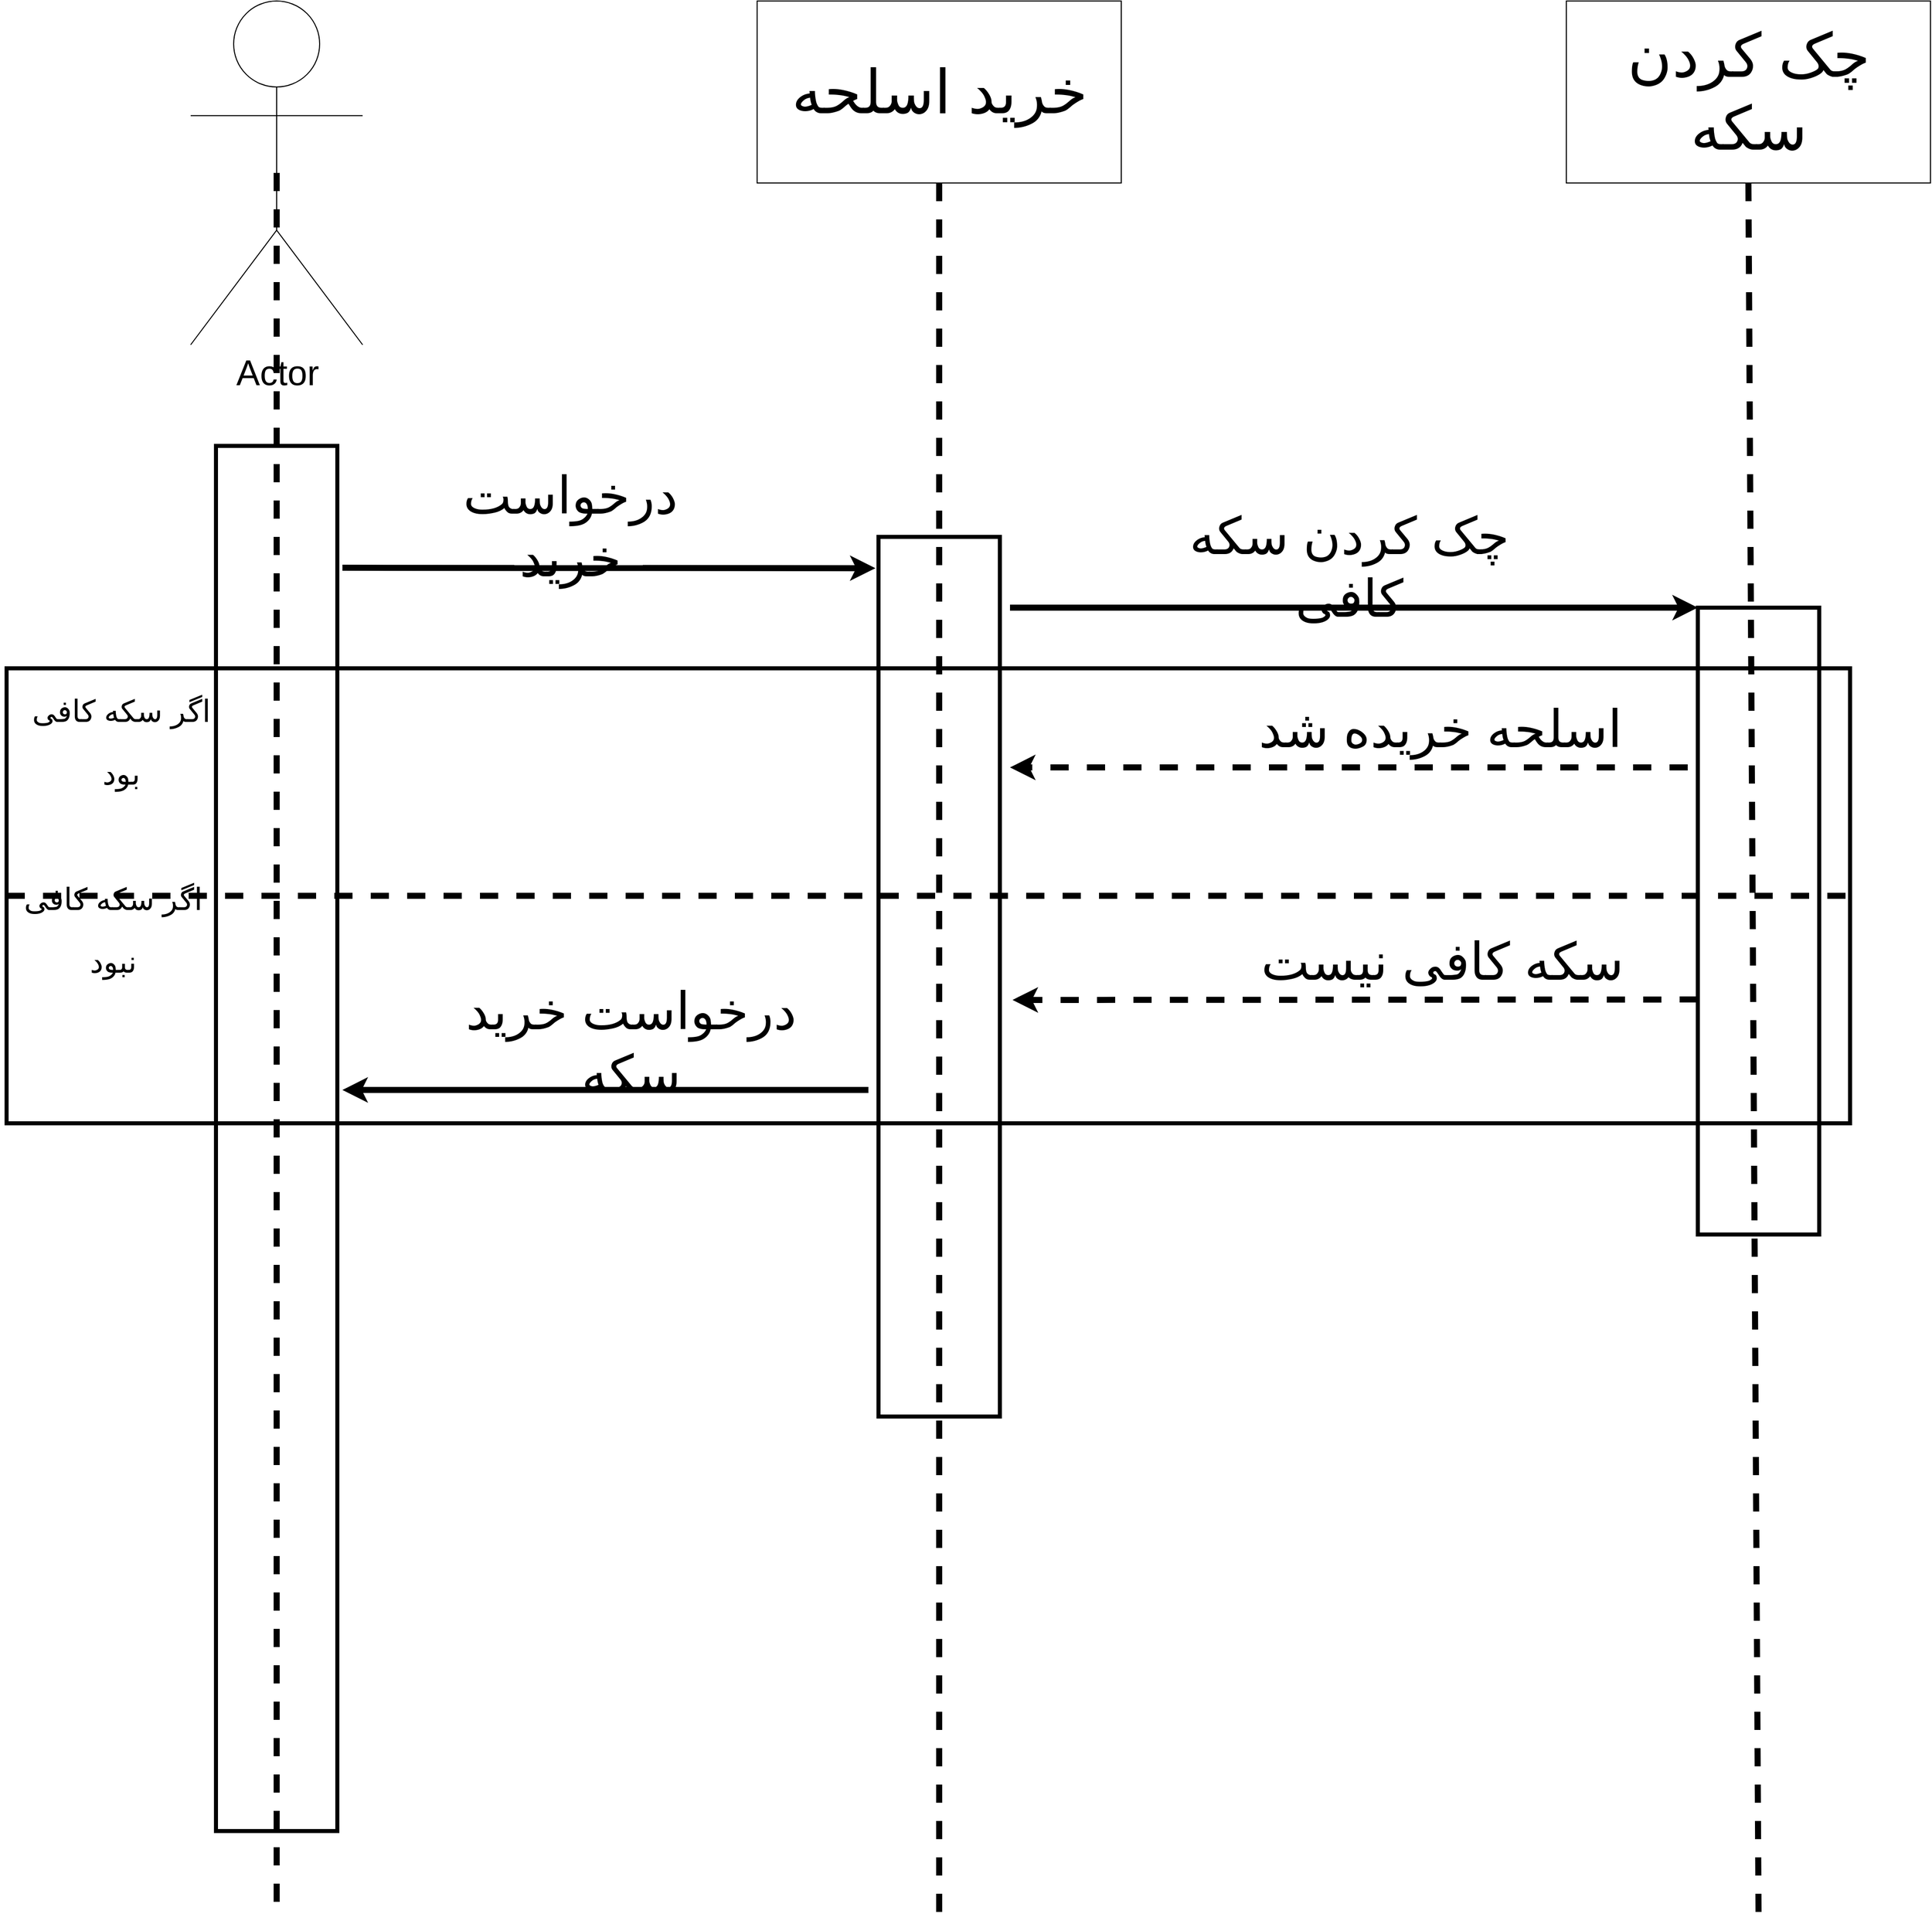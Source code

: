 <mxfile version="14.1.8" type="device"><diagram id="iCOTta3t3zuNp7zIQRiQ" name="Page-1"><mxGraphModel dx="7110" dy="4240" grid="1" gridSize="10" guides="1" tooltips="1" connect="1" arrows="1" fold="1" page="1" pageScale="1" pageWidth="827" pageHeight="1169" math="0" shadow="0"><root><mxCell id="0"/><mxCell id="1" parent="0"/><mxCell id="bH-wOHDMZKqEWYu0Y8fD-1" value="Actor" style="shape=umlActor;verticalLabelPosition=bottom;verticalAlign=top;html=1;outlineConnect=0;rounded=1;fontSize=35;" vertex="1" parent="1"><mxGeometry x="474.5" y="230" width="170" height="340" as="geometry"/></mxCell><mxCell id="bH-wOHDMZKqEWYu0Y8fD-2" value="" style="endArrow=none;dashed=1;html=1;fontSize=35;entryX=0.5;entryY=0.5;entryDx=0;entryDy=0;entryPerimeter=0;strokeWidth=6;" edge="1" parent="1" target="bH-wOHDMZKqEWYu0Y8fD-1"><mxGeometry width="50" height="50" relative="1" as="geometry"><mxPoint x="559.5" y="2110" as="sourcePoint"/><mxPoint x="1154.5" y="770" as="targetPoint"/></mxGeometry></mxCell><mxCell id="bH-wOHDMZKqEWYu0Y8fD-3" value="&lt;font style=&quot;font-size: 60px&quot;&gt;خرید اسلحه&lt;/font&gt;" style="rounded=0;whiteSpace=wrap;html=1;fontSize=35;" vertex="1" parent="1"><mxGeometry x="1034.5" y="230" width="360" height="180" as="geometry"/></mxCell><mxCell id="bH-wOHDMZKqEWYu0Y8fD-4" value="&lt;font style=&quot;font-size: 60px&quot;&gt;چک کردن سکه&lt;/font&gt;" style="rounded=0;whiteSpace=wrap;html=1;fontSize=35;" vertex="1" parent="1"><mxGeometry x="1834.5" y="230" width="360" height="180" as="geometry"/></mxCell><mxCell id="bH-wOHDMZKqEWYu0Y8fD-5" value="" style="endArrow=none;dashed=1;html=1;fontSize=35;entryX=0.5;entryY=1;entryDx=0;entryDy=0;strokeWidth=6;" edge="1" parent="1" target="bH-wOHDMZKqEWYu0Y8fD-3"><mxGeometry width="50" height="50" relative="1" as="geometry"><mxPoint x="1214.5" y="2120" as="sourcePoint"/><mxPoint x="1204.5" y="410" as="targetPoint"/></mxGeometry></mxCell><mxCell id="bH-wOHDMZKqEWYu0Y8fD-6" value="" style="endArrow=none;dashed=1;html=1;fontSize=35;entryX=0.5;entryY=1;entryDx=0;entryDy=0;strokeWidth=6;" edge="1" parent="1" target="bH-wOHDMZKqEWYu0Y8fD-4"><mxGeometry width="50" height="50" relative="1" as="geometry"><mxPoint x="2024.5" y="2120" as="sourcePoint"/><mxPoint x="1744.5" y="390" as="targetPoint"/></mxGeometry></mxCell><mxCell id="bH-wOHDMZKqEWYu0Y8fD-7" value="" style="endArrow=classic;html=1;fontSize=51;strokeWidth=6;exitX=1.042;exitY=0.088;exitDx=0;exitDy=0;exitPerimeter=0;" edge="1" parent="1" source="bH-wOHDMZKqEWYu0Y8fD-8"><mxGeometry width="50" height="50" relative="1" as="geometry"><mxPoint x="614.5" y="790" as="sourcePoint"/><mxPoint x="1151.5" y="791" as="targetPoint"/></mxGeometry></mxCell><mxCell id="bH-wOHDMZKqEWYu0Y8fD-8" value="" style="rounded=0;whiteSpace=wrap;html=1;fontSize=51;strokeWidth=4;fillColor=none;" vertex="1" parent="1"><mxGeometry x="499.5" y="670" width="120" height="1370" as="geometry"/></mxCell><mxCell id="bH-wOHDMZKqEWYu0Y8fD-9" value="" style="rounded=0;whiteSpace=wrap;html=1;fontSize=51;strokeWidth=4;fillColor=none;" vertex="1" parent="1"><mxGeometry x="1154.5" y="760" width="120" height="870" as="geometry"/></mxCell><mxCell id="bH-wOHDMZKqEWYu0Y8fD-10" value="" style="rounded=0;whiteSpace=wrap;html=1;fontSize=51;strokeWidth=4;fillColor=none;" vertex="1" parent="1"><mxGeometry x="1964.5" y="830" width="120" height="620" as="geometry"/></mxCell><mxCell id="bH-wOHDMZKqEWYu0Y8fD-11" value="درخواست خرید" style="text;html=1;strokeColor=none;fillColor=none;align=center;verticalAlign=middle;whiteSpace=wrap;rounded=0;fontSize=51;" vertex="1" parent="1"><mxGeometry x="694.5" y="740" width="310" height="20" as="geometry"/></mxCell><mxCell id="bH-wOHDMZKqEWYu0Y8fD-12" value="" style="endArrow=classic;html=1;fontSize=51;strokeWidth=6;entryX=0;entryY=0;entryDx=0;entryDy=0;" edge="1" parent="1" target="bH-wOHDMZKqEWYu0Y8fD-10"><mxGeometry width="50" height="50" relative="1" as="geometry"><mxPoint x="1284.5" y="830" as="sourcePoint"/><mxPoint x="1934.5" y="830" as="targetPoint"/></mxGeometry></mxCell><mxCell id="bH-wOHDMZKqEWYu0Y8fD-13" value="چک کردن سکه کافی" style="text;html=1;strokeColor=none;fillColor=none;align=center;verticalAlign=middle;whiteSpace=wrap;rounded=0;fontSize=51;" vertex="1" parent="1"><mxGeometry x="1404.5" y="780" width="430" height="20" as="geometry"/></mxCell><mxCell id="bH-wOHDMZKqEWYu0Y8fD-14" value="" style="endArrow=classic;html=1;fontSize=51;strokeWidth=6;dashed=1;" edge="1" parent="1"><mxGeometry width="50" height="50" relative="1" as="geometry"><mxPoint x="1954.5" y="988" as="sourcePoint"/><mxPoint x="1284.5" y="988" as="targetPoint"/></mxGeometry></mxCell><mxCell id="bH-wOHDMZKqEWYu0Y8fD-15" value="اسلحه خریده شد" style="text;html=1;strokeColor=none;fillColor=none;align=center;verticalAlign=middle;whiteSpace=wrap;rounded=0;fontSize=51;" vertex="1" parent="1"><mxGeometry x="1494.5" y="940" width="430" height="20" as="geometry"/></mxCell><mxCell id="bH-wOHDMZKqEWYu0Y8fD-16" value="" style="endArrow=classic;html=1;fontSize=51;strokeWidth=6;exitX=-0.021;exitY=0.115;exitDx=0;exitDy=0;exitPerimeter=0;dashed=1;" edge="1" parent="1"><mxGeometry width="50" height="50" relative="1" as="geometry"><mxPoint x="1964.5" y="1217.55" as="sourcePoint"/><mxPoint x="1287.02" y="1218" as="targetPoint"/></mxGeometry></mxCell><mxCell id="bH-wOHDMZKqEWYu0Y8fD-17" value="سکه کافی نیست" style="text;html=1;strokeColor=none;fillColor=none;align=center;verticalAlign=middle;whiteSpace=wrap;rounded=0;fontSize=51;" vertex="1" parent="1"><mxGeometry x="1497.02" y="1170" width="430" height="20" as="geometry"/></mxCell><mxCell id="bH-wOHDMZKqEWYu0Y8fD-18" value="" style="endArrow=classic;html=1;fontSize=51;strokeWidth=6;" edge="1" parent="1"><mxGeometry width="50" height="50" relative="1" as="geometry"><mxPoint x="1144.5" y="1307" as="sourcePoint"/><mxPoint x="624.5" y="1307" as="targetPoint"/></mxGeometry></mxCell><mxCell id="bH-wOHDMZKqEWYu0Y8fD-19" value="درخواست خرید سکه" style="text;html=1;strokeColor=none;fillColor=none;align=center;verticalAlign=middle;whiteSpace=wrap;rounded=0;fontSize=51;" vertex="1" parent="1"><mxGeometry x="724.5" y="1250" width="370" height="20" as="geometry"/></mxCell><mxCell id="bH-wOHDMZKqEWYu0Y8fD-20" value="" style="group" vertex="1" connectable="0" parent="1"><mxGeometry x="286" y="890" width="1829" height="450" as="geometry"/></mxCell><mxCell id="bH-wOHDMZKqEWYu0Y8fD-21" value="" style="rounded=0;whiteSpace=wrap;html=1;fontSize=51;strokeWidth=4;fillColor=none;" vertex="1" parent="bH-wOHDMZKqEWYu0Y8fD-20"><mxGeometry x="6.509" width="1822.491" height="450.0" as="geometry"/></mxCell><mxCell id="bH-wOHDMZKqEWYu0Y8fD-22" value="&lt;font style=&quot;font-size: 30px&quot;&gt;اگر سکه کافی بود&lt;/font&gt;" style="text;html=1;strokeColor=none;fillColor=none;align=center;verticalAlign=middle;whiteSpace=wrap;rounded=0;fontSize=51;" vertex="1" parent="bH-wOHDMZKqEWYu0Y8fD-20"><mxGeometry x="20" y="60" width="200" height="11.388" as="geometry"/></mxCell><mxCell id="bH-wOHDMZKqEWYu0Y8fD-23" value="&lt;font style=&quot;font-size: 30px&quot;&gt;اگر سکه کافی نبود&lt;/font&gt;" style="text;html=1;strokeColor=none;fillColor=none;align=center;verticalAlign=middle;whiteSpace=wrap;rounded=0;fontSize=51;" vertex="1" parent="bH-wOHDMZKqEWYu0Y8fD-20"><mxGeometry x="6.51" y="246" width="210" height="11.388" as="geometry"/></mxCell><mxCell id="bH-wOHDMZKqEWYu0Y8fD-24" value="" style="endArrow=none;dashed=1;html=1;fontSize=51;strokeWidth=6;exitX=0;exitY=0.5;exitDx=0;exitDy=0;entryX=1;entryY=0.5;entryDx=0;entryDy=0;" edge="1" parent="bH-wOHDMZKqEWYu0Y8fD-20" source="bH-wOHDMZKqEWYu0Y8fD-21" target="bH-wOHDMZKqEWYu0Y8fD-21"><mxGeometry width="50" height="50" relative="1" as="geometry"><mxPoint x="585.801" y="1329.249" as="sourcePoint"/><mxPoint x="2382.256" y="1327.215" as="targetPoint"/></mxGeometry></mxCell></root></mxGraphModel></diagram></mxfile>